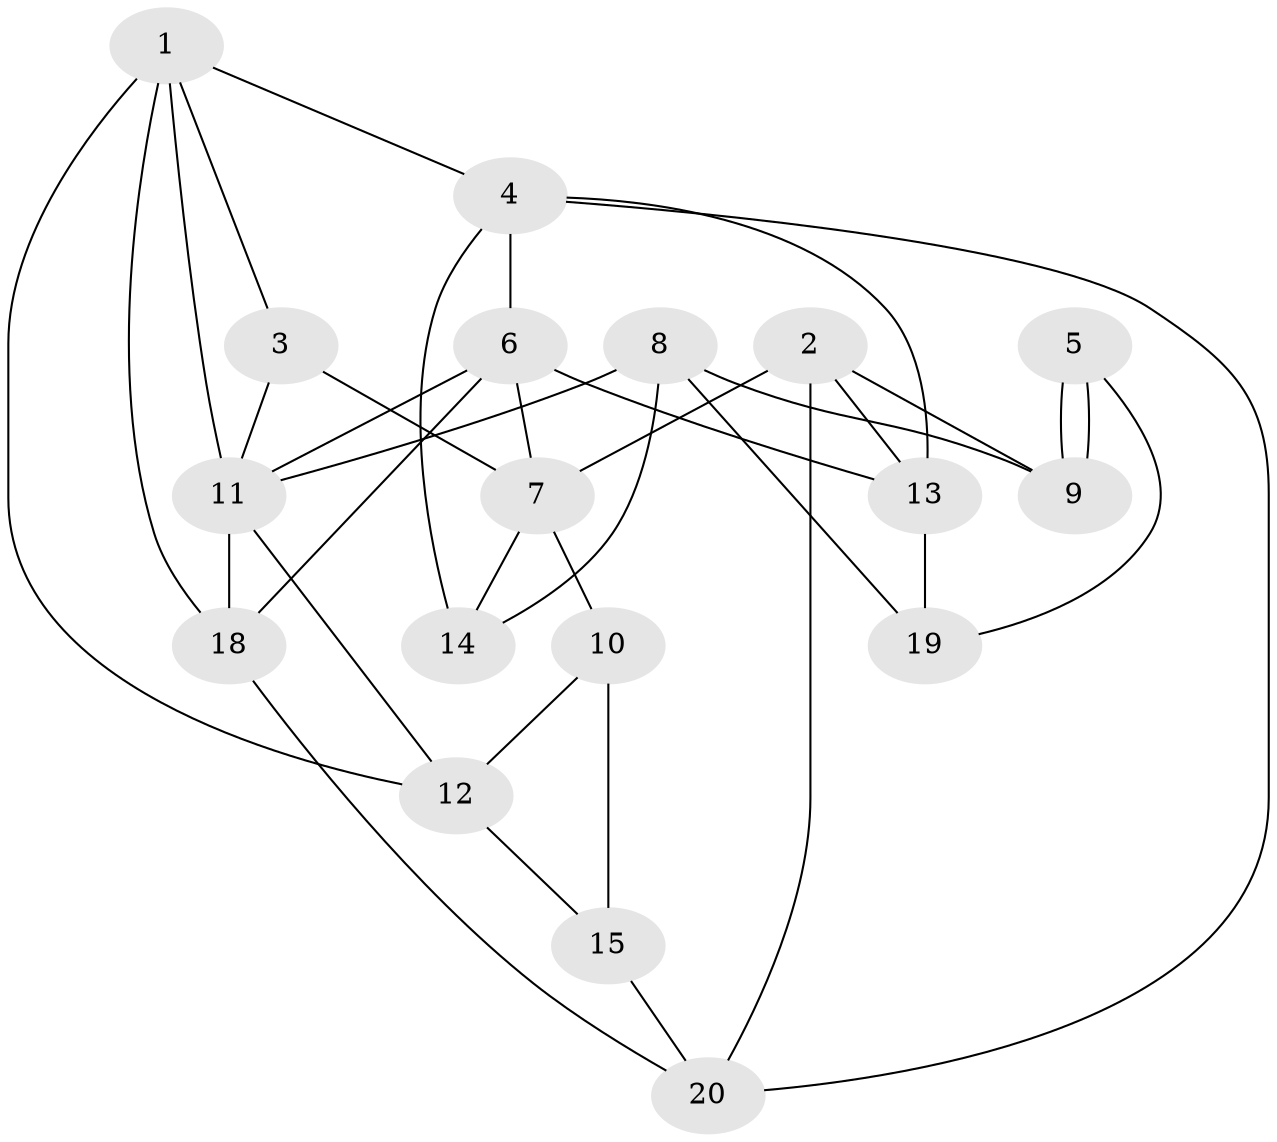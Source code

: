// Generated by graph-tools (version 1.1) at 2025/46/02/15/25 05:46:28]
// undirected, 18 vertices, 36 edges
graph export_dot {
graph [start="1"]
  node [color=gray90,style=filled];
  1 [super="+16"];
  2;
  3;
  4;
  5 [super="+16+17"];
  6;
  7;
  8;
  9;
  10;
  11;
  12;
  13;
  14;
  15;
  18;
  19 [super="+17"];
  20;
  1 -- 4;
  1 -- 11;
  1 -- 3;
  1 -- 12;
  1 -- 18;
  2 -- 20;
  2 -- 7;
  2 -- 9;
  2 -- 13;
  3 -- 7;
  3 -- 11;
  4 -- 14;
  4 -- 6;
  4 -- 13;
  4 -- 20;
  5 -- 19;
  5 -- 9;
  5 -- 9;
  6 -- 13;
  6 -- 18;
  6 -- 7;
  6 -- 11;
  7 -- 10;
  7 -- 14;
  8 -- 11;
  8 -- 9;
  8 -- 14;
  8 -- 19;
  10 -- 12;
  10 -- 15;
  11 -- 12;
  11 -- 18;
  12 -- 15;
  13 -- 19;
  15 -- 20;
  18 -- 20;
}
